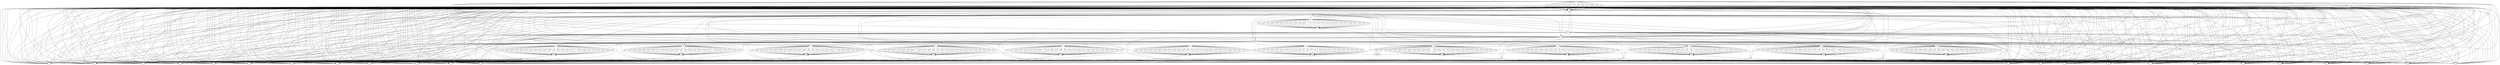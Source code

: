 digraph G {
	0 -> 1;
	0 -> 95;
	0 -> 122;
	0 -> 149;
	0 -> 176;
	0 -> 203;
	0 -> 230;
	0 -> 257;
	0 -> 284;
	0 -> 311;
	0 -> 338;
	0 -> 365;
	0 -> 392;
	0 -> 393;
	0 -> 394;
	0 -> 395;
	0 -> 396;
	0 -> 397;
	0 -> 398;
	0 -> 399;
	0 -> 400;
	0 -> 401;
	0 -> 402;
	0 -> 403;
	0 -> 404;
	0 -> 405;
	1 -> 2;
	1 -> 3;
	1 -> 4;
	1 -> 5;
	1 -> 6;
	1 -> 7;
	1 -> 8;
	1 -> 9;
	1 -> 10;
	1 -> 11;
	1 -> 12;
	1 -> 13;
	1 -> 14;
	1 -> 15;
	1 -> 16;
	1 -> 17;
	1 -> 18;
	1 -> 19;
	1 -> 20;
	1 -> 21;
	1 -> 22;
	1 -> 23;
	1 -> 24;
	1 -> 25;
	1 -> 26;
	1 -> 27;
	2 -> 28;
	2 -> 29;
	3 -> 28;
	3 -> 29;
	4 -> 28;
	4 -> 29;
	5 -> 28;
	5 -> 29;
	6 -> 28;
	6 -> 29;
	7 -> 28;
	7 -> 29;
	8 -> 28;
	8 -> 29;
	9 -> 28;
	9 -> 29;
	10 -> 28;
	10 -> 29;
	11 -> 28;
	11 -> 29;
	12 -> 28;
	12 -> 29;
	13 -> 28;
	13 -> 29;
	14 -> 28;
	14 -> 29;
	15 -> 28;
	15 -> 29;
	16 -> 28;
	16 -> 29;
	17 -> 28;
	17 -> 29;
	18 -> 28;
	18 -> 29;
	19 -> 28;
	19 -> 29;
	20 -> 28;
	20 -> 29;
	21 -> 28;
	21 -> 29;
	22 -> 28;
	22 -> 29;
	23 -> 28;
	23 -> 29;
	24 -> 28;
	24 -> 29;
	25 -> 28;
	25 -> 29;
	26 -> 28;
	26 -> 29;
	27 -> 28;
	27 -> 29;
	28 -> "30";
30 [color=yellow];
	28 -> "31";
31 [color=yellow];
	28 -> "32";
32 [color=yellow];
	28 -> "33";
33 [color=yellow];
	28 -> "34";
34 [color=yellow];
	28 -> "35";
35 [color=yellow];
	28 -> "36";
36 [color=yellow];
	28 -> "37";
37 [color=yellow];
	28 -> "38";
38 [color=yellow];
	28 -> "39";
39 [color=yellow];
	28 -> "40";
40 [color=yellow];
	28 -> "41";
41 [color=yellow];
	28 -> "42";
42 [color=yellow];
	29 -> "30";
30 [color=yellow];
	29 -> "31";
31 [color=yellow];
	29 -> "32";
32 [color=yellow];
	29 -> "33";
33 [color=yellow];
	29 -> "34";
34 [color=yellow];
	29 -> "35";
35 [color=yellow];
	29 -> "36";
36 [color=yellow];
	29 -> "37";
37 [color=yellow];
	29 -> "38";
38 [color=yellow];
	29 -> "39";
39 [color=yellow];
	29 -> "40";
40 [color=yellow];
	29 -> "41";
41 [color=yellow];
	29 -> "42";
42 [color=yellow];
	30 -> "43";
43 [color=blue];
	30 -> 44;
	30 -> 45;
	30 -> 46;
	30 -> 47;
	30 -> 48;
	30 -> 49;
	30 -> 50;
	30 -> 51;
	30 -> 52;
	30 -> 53;
	30 -> 54;
	30 -> 55;
	30 -> 56;
	30 -> 57;
	30 -> 58;
	30 -> 59;
	30 -> 60;
	30 -> 61;
	30 -> 62;
	30 -> 63;
	30 -> 64;
	30 -> 65;
	30 -> 66;
	30 -> 67;
	30 -> 68;
	31 -> 69;
	31 -> "70";
70 [color=blue];
	31 -> 71;
	31 -> 72;
	31 -> 73;
	31 -> 74;
	31 -> 75;
	31 -> 76;
	31 -> 77;
	31 -> 78;
	31 -> 79;
	31 -> 80;
	31 -> 81;
	31 -> 82;
	31 -> 83;
	31 -> 84;
	31 -> 85;
	31 -> 86;
	31 -> 87;
	31 -> 88;
	31 -> 89;
	31 -> 90;
	31 -> 91;
	31 -> 92;
	31 -> 93;
	31 -> 94;
	32 -> 96;
	32 -> "97";
97 [color=blue];
	32 -> 98;
	32 -> 99;
	32 -> 100;
	32 -> 101;
	32 -> 102;
	32 -> 103;
	32 -> 104;
	32 -> 105;
	32 -> 106;
	32 -> 107;
	32 -> 108;
	32 -> 109;
	32 -> 110;
	32 -> 111;
	32 -> 112;
	32 -> 113;
	32 -> 114;
	32 -> 115;
	32 -> 116;
	32 -> 117;
	32 -> 118;
	32 -> 119;
	32 -> 120;
	32 -> 121;
	33 -> 123;
	33 -> "124";
124 [color=blue];
	33 -> 125;
	33 -> 126;
	33 -> 127;
	33 -> 128;
	33 -> 129;
	33 -> 130;
	33 -> 131;
	33 -> 132;
	33 -> 133;
	33 -> 134;
	33 -> 135;
	33 -> 136;
	33 -> 137;
	33 -> 138;
	33 -> 139;
	33 -> 140;
	33 -> 141;
	33 -> 142;
	33 -> 143;
	33 -> 144;
	33 -> 145;
	33 -> 146;
	33 -> 147;
	33 -> 148;
	34 -> 150;
	34 -> "151";
151 [color=blue];
	34 -> 152;
	34 -> 153;
	34 -> 154;
	34 -> 155;
	34 -> 156;
	34 -> 157;
	34 -> 158;
	34 -> 159;
	34 -> 160;
	34 -> 161;
	34 -> 162;
	34 -> 163;
	34 -> 164;
	34 -> 165;
	34 -> 166;
	34 -> 167;
	34 -> 168;
	34 -> 169;
	34 -> 170;
	34 -> 171;
	34 -> 172;
	34 -> 173;
	34 -> 174;
	34 -> 175;
	35 -> 177;
	35 -> "178";
178 [color=blue];
	35 -> 179;
	35 -> 180;
	35 -> 181;
	35 -> 182;
	35 -> 183;
	35 -> 184;
	35 -> 185;
	35 -> 186;
	35 -> 187;
	35 -> 188;
	35 -> 189;
	35 -> 190;
	35 -> 191;
	35 -> 192;
	35 -> 193;
	35 -> 194;
	35 -> 195;
	35 -> 196;
	35 -> 197;
	35 -> 198;
	35 -> 199;
	35 -> 200;
	35 -> 201;
	35 -> 202;
	36 -> 204;
	36 -> "205";
205 [color=blue];
	36 -> 206;
	36 -> 207;
	36 -> 208;
	36 -> 209;
	36 -> 210;
	36 -> 211;
	36 -> 212;
	36 -> 213;
	36 -> 214;
	36 -> 215;
	36 -> 216;
	36 -> 217;
	36 -> 218;
	36 -> 219;
	36 -> 220;
	36 -> 221;
	36 -> 222;
	36 -> 223;
	36 -> 224;
	36 -> 225;
	36 -> 226;
	36 -> 227;
	36 -> 228;
	36 -> 229;
	37 -> 231;
	37 -> "232";
232 [color=blue];
	37 -> 233;
	37 -> 234;
	37 -> 235;
	37 -> 236;
	37 -> 237;
	37 -> 238;
	37 -> 239;
	37 -> 240;
	37 -> 241;
	37 -> 242;
	37 -> 243;
	37 -> 244;
	37 -> 245;
	37 -> 246;
	37 -> 247;
	37 -> 248;
	37 -> 249;
	37 -> 250;
	37 -> 251;
	37 -> 252;
	37 -> 253;
	37 -> 254;
	37 -> 255;
	37 -> 256;
	38 -> 258;
	38 -> "259";
259 [color=blue];
	38 -> 260;
	38 -> 261;
	38 -> 262;
	38 -> 263;
	38 -> 264;
	38 -> 265;
	38 -> 266;
	38 -> 267;
	38 -> 268;
	38 -> 269;
	38 -> 270;
	38 -> 271;
	38 -> 272;
	38 -> 273;
	38 -> 274;
	38 -> 275;
	38 -> 276;
	38 -> 277;
	38 -> 278;
	38 -> 279;
	38 -> 280;
	38 -> 281;
	38 -> 282;
	38 -> 283;
	39 -> 285;
	39 -> "286";
286 [color=blue];
	39 -> 287;
	39 -> 288;
	39 -> 289;
	39 -> 290;
	39 -> 291;
	39 -> 292;
	39 -> 293;
	39 -> 294;
	39 -> 295;
	39 -> 296;
	39 -> 297;
	39 -> 298;
	39 -> 299;
	39 -> 300;
	39 -> 301;
	39 -> 302;
	39 -> 303;
	39 -> 304;
	39 -> 305;
	39 -> 306;
	39 -> 307;
	39 -> 308;
	39 -> 309;
	39 -> 310;
	40 -> 312;
	40 -> "313";
313 [color=blue];
	40 -> 314;
	40 -> 315;
	40 -> 316;
	40 -> 317;
	40 -> 318;
	40 -> 319;
	40 -> 320;
	40 -> 321;
	40 -> 322;
	40 -> 323;
	40 -> 324;
	40 -> 325;
	40 -> 326;
	40 -> 327;
	40 -> 328;
	40 -> 329;
	40 -> 330;
	40 -> 331;
	40 -> 332;
	40 -> 333;
	40 -> 334;
	40 -> 335;
	40 -> 336;
	40 -> 337;
	41 -> 339;
	41 -> "340";
340 [color=blue];
	41 -> 341;
	41 -> 342;
	41 -> 343;
	41 -> 344;
	41 -> 345;
	41 -> 346;
	41 -> 347;
	41 -> 348;
	41 -> 349;
	41 -> 350;
	41 -> 351;
	41 -> 352;
	41 -> 353;
	41 -> 354;
	41 -> 355;
	41 -> 356;
	41 -> 357;
	41 -> 358;
	41 -> 359;
	41 -> 360;
	41 -> 361;
	41 -> 362;
	41 -> 363;
	41 -> 364;
	42 -> 366;
	42 -> "367";
367 [color=blue];
	42 -> 368;
	42 -> 369;
	42 -> 370;
	42 -> 371;
	42 -> 372;
	42 -> 373;
	42 -> 374;
	42 -> 375;
	42 -> 376;
	42 -> 377;
	42 -> 378;
	42 -> 379;
	42 -> 380;
	42 -> 381;
	42 -> 382;
	42 -> 383;
	42 -> 384;
	42 -> 385;
	42 -> 386;
	42 -> 387;
	42 -> 388;
	42 -> 389;
	42 -> 390;
	42 -> 391;
	43 -> 1;
	43 -> "43";
43 [color=blue];
	44 -> "43";
43 [color=blue];
	45 -> "43";
43 [color=blue];
	46 -> "43";
43 [color=blue];
	47 -> "43";
43 [color=blue];
	48 -> "43";
43 [color=blue];
	49 -> "43";
43 [color=blue];
	50 -> "43";
43 [color=blue];
	51 -> "43";
43 [color=blue];
	52 -> "43";
43 [color=blue];
	53 -> "43";
43 [color=blue];
	54 -> "43";
43 [color=blue];
	55 -> "43";
43 [color=blue];
	56 -> "43";
43 [color=blue];
	57 -> "43";
43 [color=blue];
	58 -> "43";
43 [color=blue];
	59 -> "43";
43 [color=blue];
	60 -> "43";
43 [color=blue];
	61 -> "43";
43 [color=blue];
	62 -> "43";
43 [color=blue];
	63 -> "43";
43 [color=blue];
	64 -> "43";
43 [color=blue];
	65 -> "43";
43 [color=blue];
	66 -> "43";
43 [color=blue];
	67 -> "43";
43 [color=blue];
	68 -> "43";
43 [color=blue];
	69 -> "70";
70 [color=blue];
	70 -> 95;
	70 -> "Timeout";
Timeout [color=red];
	71 -> "70";
70 [color=blue];
	72 -> "70";
70 [color=blue];
	73 -> "70";
70 [color=blue];
	74 -> "70";
70 [color=blue];
	75 -> "70";
70 [color=blue];
	76 -> "70";
70 [color=blue];
	77 -> "70";
70 [color=blue];
	78 -> "70";
70 [color=blue];
	79 -> "70";
70 [color=blue];
	80 -> "70";
70 [color=blue];
	81 -> "70";
70 [color=blue];
	82 -> "70";
70 [color=blue];
	83 -> "70";
70 [color=blue];
	84 -> "70";
70 [color=blue];
	85 -> "70";
70 [color=blue];
	86 -> "70";
70 [color=blue];
	87 -> "70";
70 [color=blue];
	88 -> "70";
70 [color=blue];
	89 -> "70";
70 [color=blue];
	90 -> "70";
70 [color=blue];
	91 -> "70";
70 [color=blue];
	92 -> "70";
70 [color=blue];
	93 -> "70";
70 [color=blue];
	94 -> "70";
70 [color=blue];
	95 -> 2;
	95 -> 3;
	95 -> 4;
	95 -> 5;
	95 -> 6;
	95 -> 7;
	95 -> 8;
	95 -> 9;
	95 -> 10;
	95 -> 11;
	95 -> 12;
	95 -> 13;
	95 -> 14;
	95 -> 15;
	95 -> 16;
	95 -> 17;
	95 -> 18;
	95 -> 19;
	95 -> 20;
	95 -> 21;
	95 -> 22;
	95 -> 23;
	95 -> 24;
	95 -> 25;
	95 -> 26;
	95 -> 27;
	96 -> "97";
97 [color=blue];
	97 -> "97";
97 [color=blue];
	97 -> 122;
	98 -> "Timeout";
Timeout [color=red];
	99 -> "97";
97 [color=blue];
	100 -> "97";
97 [color=blue];
	101 -> "97";
97 [color=blue];
	102 -> "97";
97 [color=blue];
	103 -> "97";
97 [color=blue];
	104 -> "97";
97 [color=blue];
	105 -> "97";
97 [color=blue];
	106 -> "97";
97 [color=blue];
	107 -> "97";
97 [color=blue];
	108 -> "97";
97 [color=blue];
	109 -> "97";
97 [color=blue];
	110 -> "97";
97 [color=blue];
	111 -> "97";
97 [color=blue];
	112 -> "97";
97 [color=blue];
	113 -> "97";
97 [color=blue];
	114 -> "97";
97 [color=blue];
	115 -> "97";
97 [color=blue];
	116 -> "97";
97 [color=blue];
	117 -> "97";
97 [color=blue];
	118 -> "97";
97 [color=blue];
	119 -> "97";
97 [color=blue];
	120 -> "97";
97 [color=blue];
	121 -> "97";
97 [color=blue];
	122 -> 2;
	122 -> 3;
	122 -> 4;
	122 -> 5;
	122 -> 6;
	122 -> 7;
	122 -> 8;
	122 -> 9;
	122 -> 10;
	122 -> 11;
	122 -> 12;
	122 -> 13;
	122 -> 14;
	122 -> 15;
	122 -> 16;
	122 -> 17;
	122 -> 18;
	122 -> 19;
	122 -> 20;
	122 -> 21;
	122 -> 22;
	122 -> 23;
	122 -> 24;
	122 -> 25;
	122 -> 26;
	122 -> 27;
	123 -> "124";
124 [color=blue];
	124 -> "124";
124 [color=blue];
	124 -> 149;
	125 -> "124";
124 [color=blue];
	126 -> "124";
124 [color=blue];
	127 -> "124";
124 [color=blue];
	128 -> "124";
124 [color=blue];
	129 -> "124";
124 [color=blue];
	130 -> "124";
124 [color=blue];
	131 -> "124";
124 [color=blue];
	132 -> "124";
124 [color=blue];
	133 -> "124";
124 [color=blue];
	134 -> "124";
124 [color=blue];
	135 -> "124";
124 [color=blue];
	136 -> "124";
124 [color=blue];
	137 -> "124";
124 [color=blue];
	138 -> "124";
124 [color=blue];
	139 -> "124";
124 [color=blue];
	140 -> "124";
124 [color=blue];
	141 -> "124";
124 [color=blue];
	142 -> "124";
124 [color=blue];
	143 -> "124";
124 [color=blue];
	144 -> "124";
124 [color=blue];
	145 -> "124";
124 [color=blue];
	146 -> "124";
124 [color=blue];
	147 -> "124";
124 [color=blue];
	148 -> "124";
124 [color=blue];
	149 -> 2;
	149 -> 3;
	149 -> 4;
	149 -> 5;
	149 -> 6;
	149 -> 7;
	149 -> 8;
	149 -> 9;
	149 -> 10;
	149 -> 11;
	149 -> 12;
	149 -> 13;
	149 -> 14;
	149 -> 15;
	149 -> 16;
	149 -> 17;
	149 -> 18;
	149 -> 19;
	149 -> 20;
	149 -> 21;
	149 -> 22;
	149 -> 23;
	149 -> 24;
	149 -> 25;
	149 -> 26;
	149 -> 27;
	150 -> "151";
151 [color=blue];
	151 -> "151";
151 [color=blue];
	151 -> 176;
	152 -> "151";
151 [color=blue];
	153 -> "151";
151 [color=blue];
	154 -> "151";
151 [color=blue];
	155 -> "151";
151 [color=blue];
	156 -> "151";
151 [color=blue];
	157 -> "151";
151 [color=blue];
	158 -> "151";
151 [color=blue];
	159 -> "151";
151 [color=blue];
	160 -> "151";
151 [color=blue];
	161 -> "151";
151 [color=blue];
	162 -> "151";
151 [color=blue];
	163 -> "151";
151 [color=blue];
	164 -> "151";
151 [color=blue];
	165 -> "151";
151 [color=blue];
	166 -> "151";
151 [color=blue];
	167 -> "151";
151 [color=blue];
	168 -> "151";
151 [color=blue];
	169 -> "151";
151 [color=blue];
	170 -> "151";
151 [color=blue];
	171 -> "151";
151 [color=blue];
	172 -> "151";
151 [color=blue];
	173 -> "151";
151 [color=blue];
	174 -> "151";
151 [color=blue];
	175 -> "151";
151 [color=blue];
	176 -> 2;
	176 -> 3;
	176 -> 4;
	176 -> 5;
	176 -> 6;
	176 -> 7;
	176 -> 8;
	176 -> 9;
	176 -> 10;
	176 -> 11;
	176 -> 12;
	176 -> 13;
	176 -> 14;
	176 -> 15;
	176 -> 16;
	176 -> 17;
	176 -> 18;
	176 -> 19;
	176 -> 20;
	176 -> 21;
	176 -> 22;
	176 -> 23;
	176 -> 24;
	176 -> 25;
	176 -> 26;
	176 -> 27;
	177 -> "178";
178 [color=blue];
	178 -> "178";
178 [color=blue];
	178 -> 203;
	179 -> "178";
178 [color=blue];
	180 -> "178";
178 [color=blue];
	181 -> "178";
178 [color=blue];
	182 -> "178";
178 [color=blue];
	183 -> "178";
178 [color=blue];
	184 -> "178";
178 [color=blue];
	185 -> "178";
178 [color=blue];
	186 -> "178";
178 [color=blue];
	187 -> "178";
178 [color=blue];
	188 -> "178";
178 [color=blue];
	189 -> "178";
178 [color=blue];
	190 -> "178";
178 [color=blue];
	191 -> "178";
178 [color=blue];
	192 -> "178";
178 [color=blue];
	193 -> "178";
178 [color=blue];
	194 -> "178";
178 [color=blue];
	195 -> "178";
178 [color=blue];
	196 -> "178";
178 [color=blue];
	197 -> "178";
178 [color=blue];
	198 -> "178";
178 [color=blue];
	199 -> "178";
178 [color=blue];
	200 -> "178";
178 [color=blue];
	201 -> "178";
178 [color=blue];
	202 -> "178";
178 [color=blue];
	203 -> 2;
	203 -> 3;
	203 -> 4;
	203 -> 5;
	203 -> 6;
	203 -> 7;
	203 -> 8;
	203 -> 9;
	203 -> 10;
	203 -> 11;
	203 -> 12;
	203 -> 13;
	203 -> 14;
	203 -> 15;
	203 -> 16;
	203 -> 17;
	203 -> 18;
	203 -> 19;
	203 -> 20;
	203 -> 21;
	203 -> 22;
	203 -> 23;
	203 -> 24;
	203 -> 25;
	203 -> 26;
	203 -> 27;
	204 -> "205";
205 [color=blue];
	205 -> "205";
205 [color=blue];
	205 -> 230;
	206 -> "205";
205 [color=blue];
	207 -> "205";
205 [color=blue];
	208 -> "205";
205 [color=blue];
	209 -> "205";
205 [color=blue];
	210 -> "205";
205 [color=blue];
	211 -> "205";
205 [color=blue];
	212 -> "205";
205 [color=blue];
	213 -> "205";
205 [color=blue];
	214 -> "205";
205 [color=blue];
	215 -> "205";
205 [color=blue];
	216 -> "205";
205 [color=blue];
	217 -> "205";
205 [color=blue];
	218 -> "205";
205 [color=blue];
	219 -> "205";
205 [color=blue];
	220 -> "205";
205 [color=blue];
	221 -> "205";
205 [color=blue];
	222 -> "205";
205 [color=blue];
	223 -> "205";
205 [color=blue];
	224 -> "205";
205 [color=blue];
	225 -> "205";
205 [color=blue];
	226 -> "205";
205 [color=blue];
	227 -> "205";
205 [color=blue];
	228 -> "205";
205 [color=blue];
	229 -> "205";
205 [color=blue];
	230 -> 2;
	230 -> 3;
	230 -> 4;
	230 -> 5;
	230 -> 6;
	230 -> 7;
	230 -> 8;
	230 -> 9;
	230 -> 10;
	230 -> 11;
	230 -> 12;
	230 -> 13;
	230 -> 14;
	230 -> 15;
	230 -> 16;
	230 -> 17;
	230 -> 18;
	230 -> 19;
	230 -> 20;
	230 -> 21;
	230 -> 22;
	230 -> 23;
	230 -> 24;
	230 -> 25;
	230 -> 26;
	230 -> 27;
	231 -> "232";
232 [color=blue];
	232 -> "232";
232 [color=blue];
	232 -> 257;
	233 -> "232";
232 [color=blue];
	234 -> "232";
232 [color=blue];
	235 -> "232";
232 [color=blue];
	236 -> "232";
232 [color=blue];
	237 -> "232";
232 [color=blue];
	238 -> "232";
232 [color=blue];
	239 -> "232";
232 [color=blue];
	240 -> "232";
232 [color=blue];
	241 -> "232";
232 [color=blue];
	242 -> "232";
232 [color=blue];
	243 -> "232";
232 [color=blue];
	244 -> "232";
232 [color=blue];
	245 -> "232";
232 [color=blue];
	246 -> "232";
232 [color=blue];
	247 -> "232";
232 [color=blue];
	248 -> "232";
232 [color=blue];
	249 -> "232";
232 [color=blue];
	250 -> "232";
232 [color=blue];
	251 -> "232";
232 [color=blue];
	252 -> "232";
232 [color=blue];
	253 -> "232";
232 [color=blue];
	254 -> "232";
232 [color=blue];
	255 -> "232";
232 [color=blue];
	256 -> "232";
232 [color=blue];
	257 -> 2;
	257 -> 3;
	257 -> 4;
	257 -> 5;
	257 -> 6;
	257 -> 7;
	257 -> 8;
	257 -> 9;
	257 -> 10;
	257 -> 11;
	257 -> 12;
	257 -> 13;
	257 -> 14;
	257 -> 15;
	257 -> 16;
	257 -> 17;
	257 -> 18;
	257 -> 19;
	257 -> 20;
	257 -> 21;
	257 -> 22;
	257 -> 23;
	257 -> 24;
	257 -> 25;
	257 -> 26;
	257 -> 27;
	258 -> "259";
259 [color=blue];
	259 -> "259";
259 [color=blue];
	259 -> 284;
	260 -> "259";
259 [color=blue];
	261 -> "259";
259 [color=blue];
	262 -> "259";
259 [color=blue];
	263 -> "259";
259 [color=blue];
	264 -> "259";
259 [color=blue];
	265 -> "259";
259 [color=blue];
	266 -> "259";
259 [color=blue];
	267 -> "259";
259 [color=blue];
	268 -> "259";
259 [color=blue];
	269 -> "259";
259 [color=blue];
	270 -> "259";
259 [color=blue];
	271 -> "259";
259 [color=blue];
	272 -> "259";
259 [color=blue];
	273 -> "259";
259 [color=blue];
	274 -> "259";
259 [color=blue];
	275 -> "259";
259 [color=blue];
	276 -> "259";
259 [color=blue];
	277 -> "259";
259 [color=blue];
	278 -> "259";
259 [color=blue];
	279 -> "259";
259 [color=blue];
	280 -> "259";
259 [color=blue];
	281 -> "259";
259 [color=blue];
	282 -> "259";
259 [color=blue];
	283 -> "259";
259 [color=blue];
	284 -> 2;
	284 -> 3;
	284 -> 4;
	284 -> 5;
	284 -> 6;
	284 -> 7;
	284 -> 8;
	284 -> 9;
	284 -> 10;
	284 -> 11;
	284 -> 12;
	284 -> 13;
	284 -> 14;
	284 -> 15;
	284 -> 16;
	284 -> 17;
	284 -> 18;
	284 -> 19;
	284 -> 20;
	284 -> 21;
	284 -> 22;
	284 -> 23;
	284 -> 24;
	284 -> 25;
	284 -> 26;
	284 -> 27;
	285 -> "286";
286 [color=blue];
	286 -> "286";
286 [color=blue];
	286 -> 311;
	287 -> "Timeout";
Timeout [color=red];
	288 -> "286";
286 [color=blue];
	289 -> "286";
286 [color=blue];
	290 -> "286";
286 [color=blue];
	291 -> "286";
286 [color=blue];
	292 -> "286";
286 [color=blue];
	293 -> "286";
286 [color=blue];
	294 -> "286";
286 [color=blue];
	295 -> "286";
286 [color=blue];
	296 -> "286";
286 [color=blue];
	297 -> "286";
286 [color=blue];
	298 -> "286";
286 [color=blue];
	299 -> "286";
286 [color=blue];
	300 -> "286";
286 [color=blue];
	301 -> "286";
286 [color=blue];
	302 -> "286";
286 [color=blue];
	303 -> "286";
286 [color=blue];
	304 -> "286";
286 [color=blue];
	305 -> "286";
286 [color=blue];
	306 -> "286";
286 [color=blue];
	307 -> "286";
286 [color=blue];
	308 -> "286";
286 [color=blue];
	309 -> "286";
286 [color=blue];
	310 -> "286";
286 [color=blue];
	311 -> 2;
	311 -> 3;
	311 -> 4;
	311 -> 5;
	311 -> 6;
	311 -> 7;
	311 -> 8;
	311 -> 9;
	311 -> 10;
	311 -> 11;
	311 -> 12;
	311 -> 13;
	311 -> 14;
	311 -> 15;
	311 -> 16;
	311 -> 17;
	311 -> 18;
	311 -> 19;
	311 -> 20;
	311 -> 21;
	311 -> 22;
	311 -> 23;
	311 -> 24;
	311 -> 25;
	311 -> 26;
	311 -> 27;
	312 -> "313";
313 [color=blue];
	313 -> "313";
313 [color=blue];
	313 -> 338;
	314 -> "313";
313 [color=blue];
	315 -> "313";
313 [color=blue];
	316 -> "313";
313 [color=blue];
	317 -> "313";
313 [color=blue];
	318 -> "313";
313 [color=blue];
	319 -> "313";
313 [color=blue];
	320 -> "313";
313 [color=blue];
	321 -> "313";
313 [color=blue];
	322 -> "313";
313 [color=blue];
	323 -> "313";
313 [color=blue];
	324 -> "313";
313 [color=blue];
	325 -> "313";
313 [color=blue];
	326 -> "313";
313 [color=blue];
	327 -> "313";
313 [color=blue];
	328 -> "313";
313 [color=blue];
	329 -> "313";
313 [color=blue];
	330 -> "313";
313 [color=blue];
	331 -> "313";
313 [color=blue];
	332 -> "313";
313 [color=blue];
	333 -> "313";
313 [color=blue];
	334 -> "313";
313 [color=blue];
	335 -> "313";
313 [color=blue];
	336 -> "313";
313 [color=blue];
	337 -> "313";
313 [color=blue];
	338 -> 2;
	338 -> 3;
	338 -> 4;
	338 -> 5;
	338 -> 6;
	338 -> 7;
	338 -> 8;
	338 -> 9;
	338 -> 10;
	338 -> 11;
	338 -> 12;
	338 -> 13;
	338 -> 14;
	338 -> 15;
	338 -> 16;
	338 -> 17;
	338 -> 18;
	338 -> 19;
	338 -> 20;
	338 -> 21;
	338 -> 22;
	338 -> 23;
	338 -> 24;
	338 -> 25;
	338 -> 26;
	338 -> 27;
	339 -> "340";
340 [color=blue];
	340 -> "340";
340 [color=blue];
	340 -> 365;
	341 -> "Timeout";
Timeout [color=red];
	342 -> "340";
340 [color=blue];
	343 -> "340";
340 [color=blue];
	344 -> "340";
340 [color=blue];
	345 -> "340";
340 [color=blue];
	346 -> "340";
340 [color=blue];
	347 -> "340";
340 [color=blue];
	348 -> "340";
340 [color=blue];
	349 -> "340";
340 [color=blue];
	350 -> "340";
340 [color=blue];
	351 -> "340";
340 [color=blue];
	352 -> "340";
340 [color=blue];
	353 -> "340";
340 [color=blue];
	354 -> "340";
340 [color=blue];
	355 -> "340";
340 [color=blue];
	356 -> "340";
340 [color=blue];
	357 -> "340";
340 [color=blue];
	358 -> "340";
340 [color=blue];
	359 -> "340";
340 [color=blue];
	360 -> "340";
340 [color=blue];
	361 -> "340";
340 [color=blue];
	362 -> "340";
340 [color=blue];
	363 -> "340";
340 [color=blue];
	364 -> "340";
340 [color=blue];
	365 -> 2;
	365 -> 3;
	365 -> 4;
	365 -> 5;
	365 -> 6;
	365 -> 7;
	365 -> 8;
	365 -> 9;
	365 -> 10;
	365 -> 11;
	365 -> 12;
	365 -> 13;
	365 -> 14;
	365 -> 15;
	365 -> 16;
	365 -> 17;
	365 -> 18;
	365 -> 19;
	365 -> 20;
	365 -> 21;
	365 -> 22;
	365 -> 23;
	365 -> 24;
	365 -> 25;
	365 -> 26;
	365 -> 27;
	366 -> "367";
367 [color=blue];
	367 -> "367";
367 [color=blue];
	367 -> 392;
	368 -> "Timeout";
Timeout [color=red];
	369 -> "367";
367 [color=blue];
	370 -> "367";
367 [color=blue];
	371 -> "367";
367 [color=blue];
	372 -> "367";
367 [color=blue];
	373 -> "367";
367 [color=blue];
	374 -> "367";
367 [color=blue];
	375 -> "367";
367 [color=blue];
	376 -> "367";
367 [color=blue];
	377 -> "367";
367 [color=blue];
	378 -> "367";
367 [color=blue];
	379 -> "367";
367 [color=blue];
	380 -> "367";
367 [color=blue];
	381 -> "367";
367 [color=blue];
	382 -> "367";
367 [color=blue];
	383 -> "367";
367 [color=blue];
	384 -> "367";
367 [color=blue];
	385 -> "367";
367 [color=blue];
	386 -> "367";
367 [color=blue];
	387 -> "367";
367 [color=blue];
	388 -> "367";
367 [color=blue];
	389 -> "367";
367 [color=blue];
	390 -> "367";
367 [color=blue];
	391 -> "367";
367 [color=blue];
	392 -> 2;
	392 -> 3;
	392 -> 4;
	392 -> 5;
	392 -> 6;
	392 -> 7;
	392 -> 8;
	392 -> 9;
	392 -> 10;
	392 -> 11;
	392 -> 12;
	392 -> 13;
	392 -> 14;
	392 -> 15;
	392 -> 16;
	392 -> 17;
	392 -> 18;
	392 -> 19;
	392 -> 20;
	392 -> 21;
	392 -> 22;
	392 -> 23;
	392 -> 24;
	392 -> 25;
	392 -> 26;
	392 -> 27;
	393 -> 2;
	393 -> 3;
	393 -> 4;
	393 -> 5;
	393 -> 6;
	393 -> 7;
	393 -> 8;
	393 -> 9;
	393 -> 10;
	393 -> 11;
	393 -> 12;
	393 -> 13;
	393 -> 14;
	393 -> 15;
	393 -> 16;
	393 -> 17;
	393 -> 18;
	393 -> 19;
	393 -> 20;
	393 -> 21;
	393 -> 22;
	393 -> 23;
	393 -> 24;
	393 -> 25;
	393 -> 26;
	393 -> 27;
	394 -> 2;
	394 -> 3;
	394 -> 4;
	394 -> 5;
	394 -> 6;
	394 -> 7;
	394 -> 8;
	394 -> 9;
	394 -> 10;
	394 -> 11;
	394 -> 12;
	394 -> 13;
	394 -> 14;
	394 -> 15;
	394 -> 16;
	394 -> 17;
	394 -> 18;
	394 -> 19;
	394 -> 20;
	394 -> 21;
	394 -> 22;
	394 -> 23;
	394 -> 24;
	394 -> 25;
	394 -> 26;
	394 -> 27;
	395 -> 2;
	395 -> 3;
	395 -> 4;
	395 -> 5;
	395 -> 6;
	395 -> 7;
	395 -> 8;
	395 -> 9;
	395 -> 10;
	395 -> 11;
	395 -> 12;
	395 -> 13;
	395 -> 14;
	395 -> 15;
	395 -> 16;
	395 -> 17;
	395 -> 18;
	395 -> 19;
	395 -> 20;
	395 -> 21;
	395 -> 22;
	395 -> 23;
	395 -> 24;
	395 -> 25;
	395 -> 26;
	395 -> 27;
	396 -> 2;
	396 -> 3;
	396 -> 4;
	396 -> 5;
	396 -> 6;
	396 -> 7;
	396 -> 8;
	396 -> 9;
	396 -> 10;
	396 -> 11;
	396 -> 12;
	396 -> 13;
	396 -> 14;
	396 -> 15;
	396 -> 16;
	396 -> 17;
	396 -> 18;
	396 -> 19;
	396 -> 20;
	396 -> 21;
	396 -> 22;
	396 -> 23;
	396 -> 24;
	396 -> 25;
	396 -> 26;
	396 -> 27;
	397 -> 2;
	397 -> 3;
	397 -> 4;
	397 -> 5;
	397 -> 6;
	397 -> 7;
	397 -> 8;
	397 -> 9;
	397 -> 10;
	397 -> 11;
	397 -> 12;
	397 -> 13;
	397 -> 14;
	397 -> 15;
	397 -> 16;
	397 -> 17;
	397 -> 18;
	397 -> 19;
	397 -> 20;
	397 -> 21;
	397 -> 22;
	397 -> 23;
	397 -> 24;
	397 -> 25;
	397 -> 26;
	397 -> 27;
	398 -> 2;
	398 -> 3;
	398 -> 4;
	398 -> 5;
	398 -> 6;
	398 -> 7;
	398 -> 8;
	398 -> 9;
	398 -> 10;
	398 -> 11;
	398 -> 12;
	398 -> 13;
	398 -> 14;
	398 -> 15;
	398 -> 16;
	398 -> 17;
	398 -> 18;
	398 -> 19;
	398 -> 20;
	398 -> 21;
	398 -> 22;
	398 -> 23;
	398 -> 24;
	398 -> 25;
	398 -> 26;
	398 -> 27;
	399 -> 2;
	399 -> 3;
	399 -> 4;
	399 -> 5;
	399 -> 6;
	399 -> 7;
	399 -> 8;
	399 -> 9;
	399 -> 10;
	399 -> 11;
	399 -> 12;
	399 -> 13;
	399 -> 14;
	399 -> 15;
	399 -> 16;
	399 -> 17;
	399 -> 18;
	399 -> 19;
	399 -> 20;
	399 -> 21;
	399 -> 22;
	399 -> 23;
	399 -> 24;
	399 -> 25;
	399 -> 26;
	399 -> 27;
	400 -> 2;
	400 -> 3;
	400 -> 4;
	400 -> 5;
	400 -> 6;
	400 -> 7;
	400 -> 8;
	400 -> 9;
	400 -> 10;
	400 -> 11;
	400 -> 12;
	400 -> 13;
	400 -> 14;
	400 -> 15;
	400 -> 16;
	400 -> 17;
	400 -> 18;
	400 -> 19;
	400 -> 20;
	400 -> 21;
	400 -> 22;
	400 -> 23;
	400 -> 24;
	400 -> 25;
	400 -> 26;
	400 -> 27;
	401 -> 2;
	401 -> 3;
	401 -> 4;
	401 -> 5;
	401 -> 6;
	401 -> 7;
	401 -> 8;
	401 -> 9;
	401 -> 10;
	401 -> 11;
	401 -> 12;
	401 -> 13;
	401 -> 14;
	401 -> 15;
	401 -> 16;
	401 -> 17;
	401 -> 18;
	401 -> 19;
	401 -> 20;
	401 -> 21;
	401 -> 22;
	401 -> 23;
	401 -> 24;
	401 -> 25;
	401 -> 26;
	401 -> 27;
	402 -> 2;
	402 -> 3;
	402 -> 4;
	402 -> 5;
	402 -> 6;
	402 -> 7;
	402 -> 8;
	402 -> 9;
	402 -> 10;
	402 -> 11;
	402 -> 12;
	402 -> 13;
	402 -> 14;
	402 -> 15;
	402 -> 16;
	402 -> 17;
	402 -> 18;
	402 -> 19;
	402 -> 20;
	402 -> 21;
	402 -> 22;
	402 -> 23;
	402 -> 24;
	402 -> 25;
	402 -> 26;
	402 -> 27;
	403 -> 2;
	403 -> 3;
	403 -> 4;
	403 -> 5;
	403 -> 6;
	403 -> 7;
	403 -> 8;
	403 -> 9;
	403 -> 10;
	403 -> 11;
	403 -> 12;
	403 -> 13;
	403 -> 14;
	403 -> 15;
	403 -> 16;
	403 -> 17;
	403 -> 18;
	403 -> 19;
	403 -> 20;
	403 -> 21;
	403 -> 22;
	403 -> 23;
	403 -> 24;
	403 -> 25;
	403 -> 26;
	403 -> 27;
	404 -> 2;
	404 -> 3;
	404 -> 4;
	404 -> 5;
	404 -> 6;
	404 -> 7;
	404 -> 8;
	404 -> 9;
	404 -> 10;
	404 -> 11;
	404 -> 12;
	404 -> 13;
	404 -> 14;
	404 -> 15;
	404 -> 16;
	404 -> 17;
	404 -> 18;
	404 -> 19;
	404 -> 20;
	404 -> 21;
	404 -> 22;
	404 -> 23;
	404 -> 24;
	404 -> 25;
	404 -> 26;
	404 -> 27;
	405 -> 2;
	405 -> 3;
	405 -> 4;
	405 -> 5;
	405 -> 6;
	405 -> 7;
	405 -> 8;
	405 -> 9;
	405 -> 10;
	405 -> 11;
	405 -> 12;
	405 -> 13;
	405 -> 14;
	405 -> 15;
	405 -> 16;
	405 -> 17;
	405 -> 18;
	405 -> 19;
	405 -> 20;
	405 -> 21;
	405 -> 22;
	405 -> 23;
	405 -> 24;
	405 -> 25;
	405 -> 26;
	405 -> 27;
}